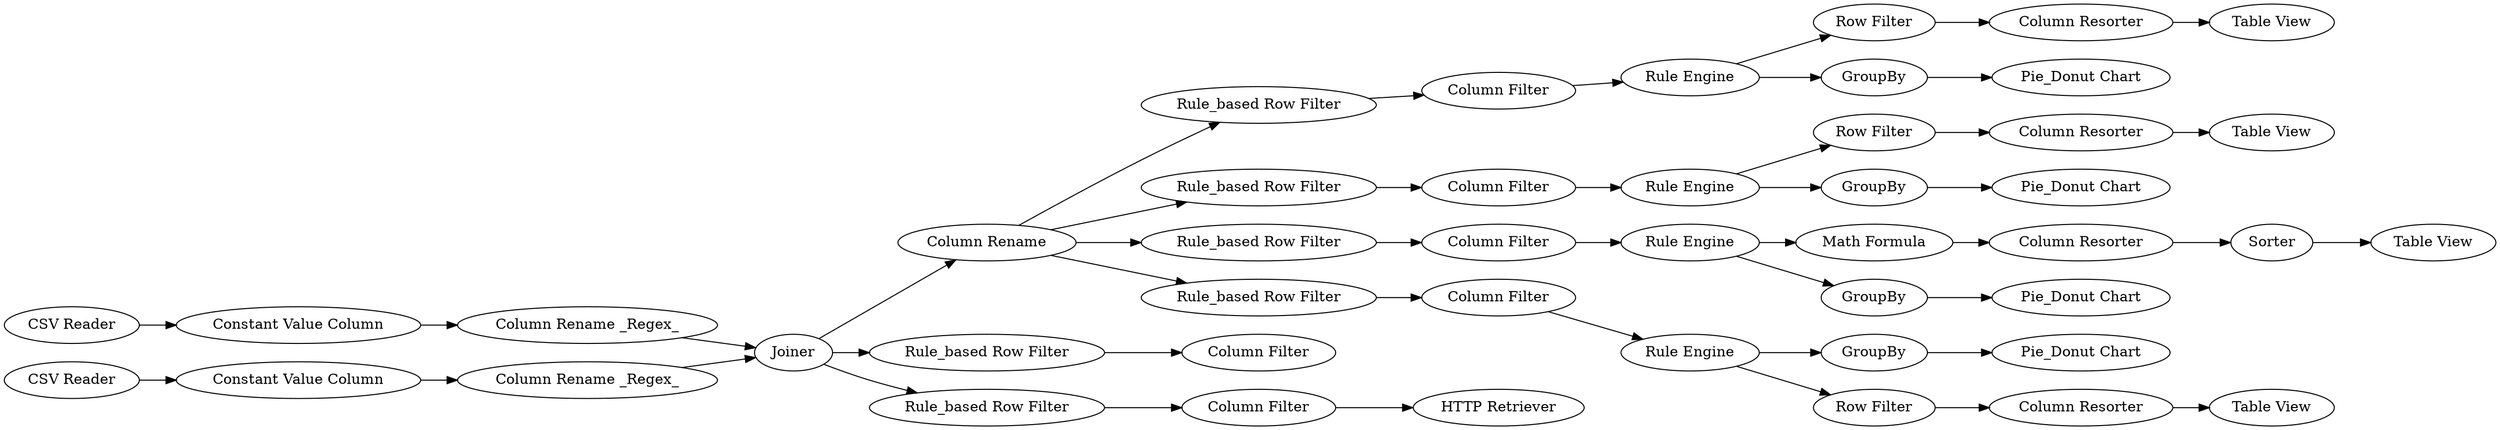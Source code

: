 digraph {
	"-2370642109629236125_71" [label="Rule_based Row Filter"]
	"-2370642109629236125_94" [label="Column Resorter"]
	"-2370642109629236125_67" [label="Column Filter"]
	"-2370642109629236125_70" [label="Column Filter"]
	"-2370642109629236125_11" [label=GroupBy]
	"-2370642109629236125_81" [label="Row Filter"]
	"-2370642109629236125_60" [label="Math Formula"]
	"-2370642109629236125_66" [label="HTTP Retriever"]
	"-2370642109629236125_2" [label="CSV Reader"]
	"-2370642109629236125_6" [label="Column Rename _Regex_"]
	"-2370642109629236125_85" [label="Row Filter"]
	"-2370642109629236125_80" [label="Pie_Donut Chart"]
	"-2370642109629236125_54" [label="Constant Value Column"]
	"-2370642109629236125_8" [label="Rule Engine"]
	"-2370642109629236125_76" [label="Row Filter"]
	"-2370642109629236125_92" [label="Column Rename"]
	"-2370642109629236125_72" [label="Rule_based Row Filter"]
	"-2370642109629236125_58" [label="Column Filter"]
	"-2370642109629236125_12" [label=GroupBy]
	"-2370642109629236125_13" [label="Rule Engine"]
	"-2370642109629236125_4" [label="Column Rename _Regex_"]
	"-2370642109629236125_74" [label="Rule Engine"]
	"-2370642109629236125_84" [label="Table View"]
	"-2370642109629236125_7" [label=Joiner]
	"-2370642109629236125_9" [label="Column Filter"]
	"-2370642109629236125_90" [label="Column Resorter"]
	"-2370642109629236125_88" [label="Rule_based Row Filter"]
	"-2370642109629236125_87" [label="Pie_Donut Chart"]
	"-2370642109629236125_69" [label="Rule_based Row Filter"]
	"-2370642109629236125_14" [label="Column Filter"]
	"-2370642109629236125_83" [label="Pie_Donut Chart"]
	"-2370642109629236125_93" [label="Column Resorter"]
	"-2370642109629236125_89" [label="Rule_based Row Filter"]
	"-2370642109629236125_57" [label="Rule Engine"]
	"-2370642109629236125_77" [label="Table View"]
	"-2370642109629236125_75" [label="Column Filter"]
	"-2370642109629236125_55" [label="Constant Value Column"]
	"-2370642109629236125_86" [label="Table View"]
	"-2370642109629236125_5" [label="CSV Reader"]
	"-2370642109629236125_56" [label=GroupBy]
	"-2370642109629236125_91" [label="Column Resorter"]
	"-2370642109629236125_79" [label="Table View"]
	"-2370642109629236125_68" [label="Rule_based Row Filter"]
	"-2370642109629236125_78" [label="Pie_Donut Chart"]
	"-2370642109629236125_73" [label=GroupBy]
	"-2370642109629236125_82" [label=Sorter]
	"-2370642109629236125_7" -> "-2370642109629236125_68"
	"-2370642109629236125_92" -> "-2370642109629236125_72"
	"-2370642109629236125_55" -> "-2370642109629236125_4"
	"-2370642109629236125_88" -> "-2370642109629236125_14"
	"-2370642109629236125_2" -> "-2370642109629236125_55"
	"-2370642109629236125_90" -> "-2370642109629236125_86"
	"-2370642109629236125_81" -> "-2370642109629236125_93"
	"-2370642109629236125_94" -> "-2370642109629236125_77"
	"-2370642109629236125_89" -> "-2370642109629236125_9"
	"-2370642109629236125_69" -> "-2370642109629236125_70"
	"-2370642109629236125_8" -> "-2370642109629236125_11"
	"-2370642109629236125_92" -> "-2370642109629236125_71"
	"-2370642109629236125_85" -> "-2370642109629236125_90"
	"-2370642109629236125_6" -> "-2370642109629236125_7"
	"-2370642109629236125_13" -> "-2370642109629236125_12"
	"-2370642109629236125_57" -> "-2370642109629236125_81"
	"-2370642109629236125_60" -> "-2370642109629236125_91"
	"-2370642109629236125_9" -> "-2370642109629236125_8"
	"-2370642109629236125_13" -> "-2370642109629236125_60"
	"-2370642109629236125_82" -> "-2370642109629236125_84"
	"-2370642109629236125_14" -> "-2370642109629236125_13"
	"-2370642109629236125_91" -> "-2370642109629236125_82"
	"-2370642109629236125_74" -> "-2370642109629236125_76"
	"-2370642109629236125_92" -> "-2370642109629236125_89"
	"-2370642109629236125_7" -> "-2370642109629236125_69"
	"-2370642109629236125_75" -> "-2370642109629236125_74"
	"-2370642109629236125_8" -> "-2370642109629236125_85"
	"-2370642109629236125_5" -> "-2370642109629236125_54"
	"-2370642109629236125_93" -> "-2370642109629236125_79"
	"-2370642109629236125_56" -> "-2370642109629236125_80"
	"-2370642109629236125_57" -> "-2370642109629236125_56"
	"-2370642109629236125_92" -> "-2370642109629236125_88"
	"-2370642109629236125_76" -> "-2370642109629236125_94"
	"-2370642109629236125_7" -> "-2370642109629236125_92"
	"-2370642109629236125_72" -> "-2370642109629236125_75"
	"-2370642109629236125_4" -> "-2370642109629236125_7"
	"-2370642109629236125_73" -> "-2370642109629236125_78"
	"-2370642109629236125_67" -> "-2370642109629236125_66"
	"-2370642109629236125_58" -> "-2370642109629236125_57"
	"-2370642109629236125_12" -> "-2370642109629236125_83"
	"-2370642109629236125_11" -> "-2370642109629236125_87"
	"-2370642109629236125_54" -> "-2370642109629236125_6"
	"-2370642109629236125_71" -> "-2370642109629236125_58"
	"-2370642109629236125_74" -> "-2370642109629236125_73"
	"-2370642109629236125_68" -> "-2370642109629236125_67"
	rankdir=LR
}
